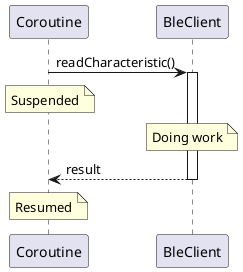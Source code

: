 @startuml
Coroutine -> BleClient: readCharacteristic()
activate BleClient
note over Coroutine: Suspended
note over BleClient: Doing work
BleClient --> Coroutine: result
deactivate BleClient
note over Coroutine: Resumed
@enduml